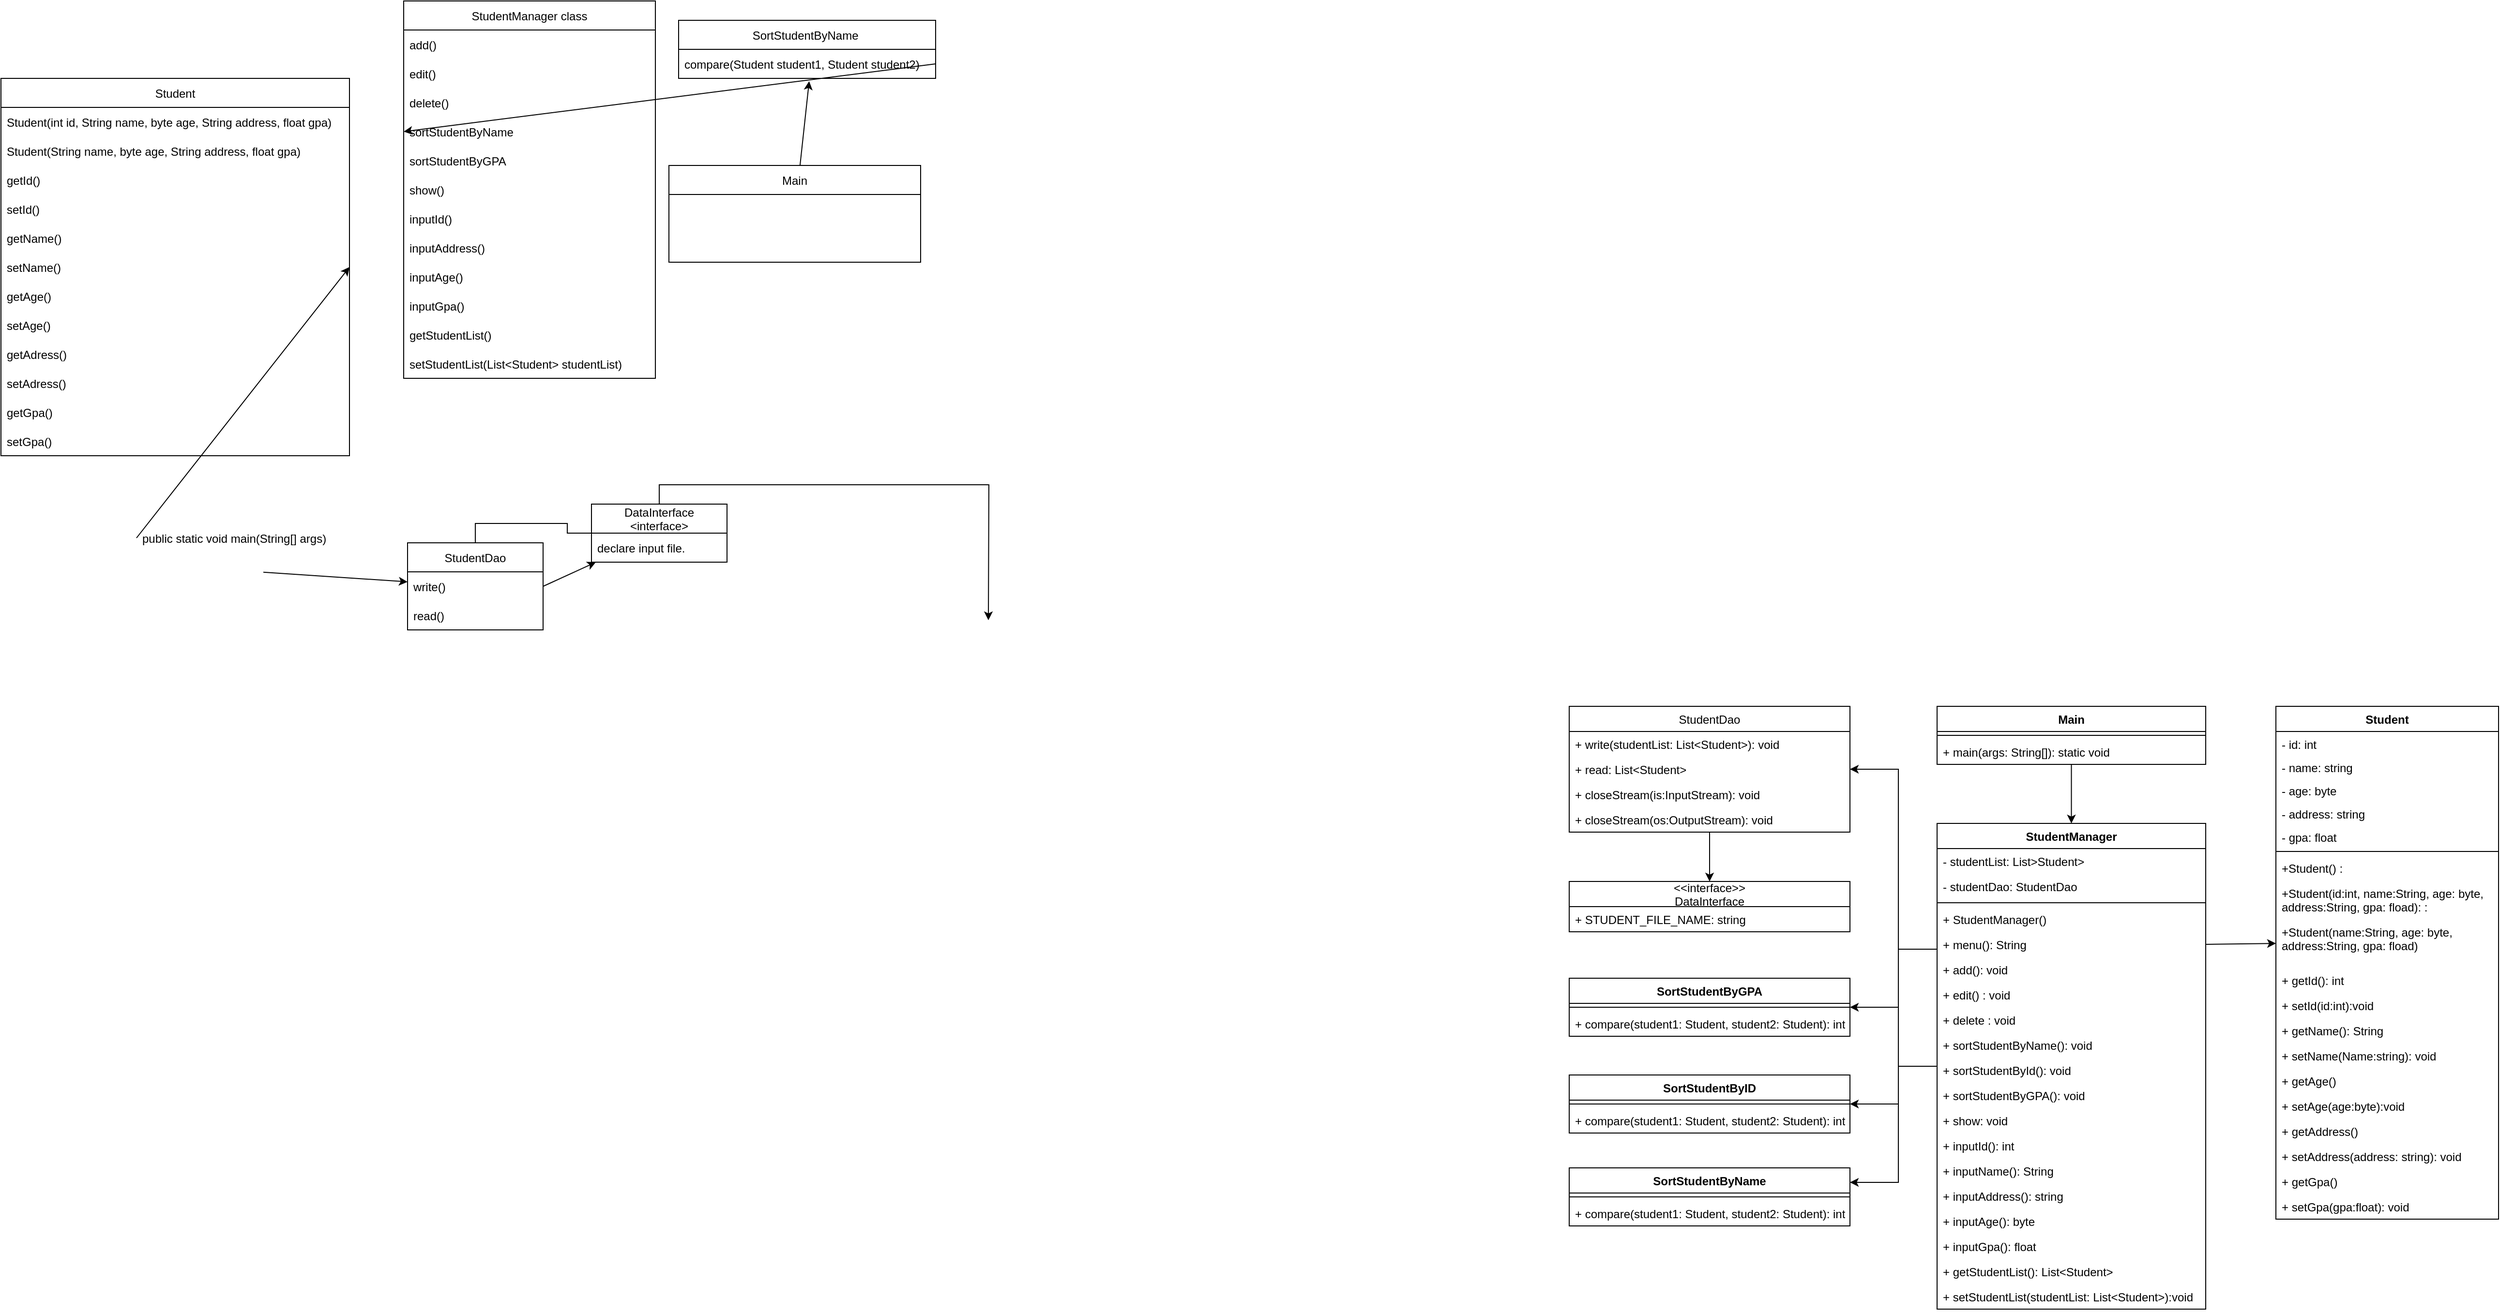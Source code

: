 <mxfile version="15.8.7" type="github"><diagram name="Page-1" id="e7e014a7-5840-1c2e-5031-d8a46d1fe8dd"><mxGraphModel dx="2591" dy="834" grid="1" gridSize="10" guides="1" tooltips="1" connect="1" arrows="1" fold="1" page="1" pageScale="1" pageWidth="1169" pageHeight="826" background="none" math="0" shadow="0"><root><mxCell id="0"/><mxCell id="1" parent="0"/><mxCell id="oufnnjUIlIXNpMU3xn2T-41" value="Main" style="swimlane;fontStyle=0;childLayout=stackLayout;horizontal=1;startSize=30;horizontalStack=0;resizeParent=1;resizeParentMax=0;resizeLast=0;collapsible=1;marginBottom=0;" parent="1" vertex="1"><mxGeometry x="-310" y="680" width="260" height="100" as="geometry"/></mxCell><mxCell id="oufnnjUIlIXNpMU3xn2T-45" value="StudentManager class" style="swimlane;fontStyle=0;childLayout=stackLayout;horizontal=1;startSize=30;horizontalStack=0;resizeParent=1;resizeParentMax=0;resizeLast=0;collapsible=1;marginBottom=0;" parent="1" vertex="1"><mxGeometry x="-584" y="510" width="260" height="390" as="geometry"/></mxCell><mxCell id="oufnnjUIlIXNpMU3xn2T-46" value="add()   " style="text;strokeColor=none;fillColor=none;align=left;verticalAlign=middle;spacingLeft=4;spacingRight=4;overflow=hidden;points=[[0,0.5],[1,0.5]];portConstraint=eastwest;rotatable=0;" parent="oufnnjUIlIXNpMU3xn2T-45" vertex="1"><mxGeometry y="30" width="260" height="30" as="geometry"/></mxCell><mxCell id="oufnnjUIlIXNpMU3xn2T-47" value="edit()" style="text;strokeColor=none;fillColor=none;align=left;verticalAlign=middle;spacingLeft=4;spacingRight=4;overflow=hidden;points=[[0,0.5],[1,0.5]];portConstraint=eastwest;rotatable=0;" parent="oufnnjUIlIXNpMU3xn2T-45" vertex="1"><mxGeometry y="60" width="260" height="30" as="geometry"/></mxCell><mxCell id="oufnnjUIlIXNpMU3xn2T-48" value="delete()" style="text;strokeColor=none;fillColor=none;align=left;verticalAlign=middle;spacingLeft=4;spacingRight=4;overflow=hidden;points=[[0,0.5],[1,0.5]];portConstraint=eastwest;rotatable=0;" parent="oufnnjUIlIXNpMU3xn2T-45" vertex="1"><mxGeometry y="90" width="260" height="30" as="geometry"/></mxCell><mxCell id="oufnnjUIlIXNpMU3xn2T-53" value="sortStudentByName" style="text;strokeColor=none;fillColor=none;align=left;verticalAlign=middle;spacingLeft=4;spacingRight=4;overflow=hidden;points=[[0,0.5],[1,0.5]];portConstraint=eastwest;rotatable=0;" parent="oufnnjUIlIXNpMU3xn2T-45" vertex="1"><mxGeometry y="120" width="260" height="30" as="geometry"/></mxCell><mxCell id="oufnnjUIlIXNpMU3xn2T-50" value="sortStudentByGPA" style="text;strokeColor=none;fillColor=none;align=left;verticalAlign=middle;spacingLeft=4;spacingRight=4;overflow=hidden;points=[[0,0.5],[1,0.5]];portConstraint=eastwest;rotatable=0;" parent="oufnnjUIlIXNpMU3xn2T-45" vertex="1"><mxGeometry y="150" width="260" height="30" as="geometry"/></mxCell><mxCell id="oufnnjUIlIXNpMU3xn2T-51" value="show()" style="text;strokeColor=none;fillColor=none;align=left;verticalAlign=middle;spacingLeft=4;spacingRight=4;overflow=hidden;points=[[0,0.5],[1,0.5]];portConstraint=eastwest;rotatable=0;" parent="oufnnjUIlIXNpMU3xn2T-45" vertex="1"><mxGeometry y="180" width="260" height="30" as="geometry"/></mxCell><mxCell id="oufnnjUIlIXNpMU3xn2T-54" value="inputId()" style="text;strokeColor=none;fillColor=none;align=left;verticalAlign=middle;spacingLeft=4;spacingRight=4;overflow=hidden;points=[[0,0.5],[1,0.5]];portConstraint=eastwest;rotatable=0;" parent="oufnnjUIlIXNpMU3xn2T-45" vertex="1"><mxGeometry y="210" width="260" height="30" as="geometry"/></mxCell><mxCell id="oufnnjUIlIXNpMU3xn2T-52" value="inputAddress()" style="text;strokeColor=none;fillColor=none;align=left;verticalAlign=middle;spacingLeft=4;spacingRight=4;overflow=hidden;points=[[0,0.5],[1,0.5]];portConstraint=eastwest;rotatable=0;" parent="oufnnjUIlIXNpMU3xn2T-45" vertex="1"><mxGeometry y="240" width="260" height="30" as="geometry"/></mxCell><mxCell id="oufnnjUIlIXNpMU3xn2T-55" value="inputAge()" style="text;strokeColor=none;fillColor=none;align=left;verticalAlign=middle;spacingLeft=4;spacingRight=4;overflow=hidden;points=[[0,0.5],[1,0.5]];portConstraint=eastwest;rotatable=0;" parent="oufnnjUIlIXNpMU3xn2T-45" vertex="1"><mxGeometry y="270" width="260" height="30" as="geometry"/></mxCell><mxCell id="oufnnjUIlIXNpMU3xn2T-56" value="inputGpa()" style="text;strokeColor=none;fillColor=none;align=left;verticalAlign=middle;spacingLeft=4;spacingRight=4;overflow=hidden;points=[[0,0.5],[1,0.5]];portConstraint=eastwest;rotatable=0;" parent="oufnnjUIlIXNpMU3xn2T-45" vertex="1"><mxGeometry y="300" width="260" height="30" as="geometry"/></mxCell><mxCell id="oufnnjUIlIXNpMU3xn2T-57" value="getStudentList()" style="text;strokeColor=none;fillColor=none;align=left;verticalAlign=middle;spacingLeft=4;spacingRight=4;overflow=hidden;points=[[0,0.5],[1,0.5]];portConstraint=eastwest;rotatable=0;" parent="oufnnjUIlIXNpMU3xn2T-45" vertex="1"><mxGeometry y="330" width="260" height="30" as="geometry"/></mxCell><mxCell id="oufnnjUIlIXNpMU3xn2T-58" value="setStudentList(List&lt;Student&gt; studentList)" style="text;strokeColor=none;fillColor=none;align=left;verticalAlign=middle;spacingLeft=4;spacingRight=4;overflow=hidden;points=[[0,0.5],[1,0.5]];portConstraint=eastwest;rotatable=0;" parent="oufnnjUIlIXNpMU3xn2T-45" vertex="1"><mxGeometry y="360" width="260" height="30" as="geometry"/></mxCell><mxCell id="oufnnjUIlIXNpMU3xn2T-60" value="SortStudentByName " style="swimlane;fontStyle=0;childLayout=stackLayout;horizontal=1;startSize=30;horizontalStack=0;resizeParent=1;resizeParentMax=0;resizeLast=0;collapsible=1;marginBottom=0;" parent="1" vertex="1"><mxGeometry x="-300" y="530" width="265.5" height="60" as="geometry"/></mxCell><mxCell id="oufnnjUIlIXNpMU3xn2T-61" value="compare(Student student1, Student student2)" style="text;strokeColor=none;fillColor=none;align=left;verticalAlign=middle;spacingLeft=4;spacingRight=4;overflow=hidden;points=[[0,0.5],[1,0.5]];portConstraint=eastwest;rotatable=0;" parent="oufnnjUIlIXNpMU3xn2T-60" vertex="1"><mxGeometry y="30" width="265.5" height="30" as="geometry"/></mxCell><mxCell id="oufnnjUIlIXNpMU3xn2T-64" value="" style="endArrow=classic;html=1;rounded=0;entryX=0.508;entryY=1.097;entryDx=0;entryDy=0;entryPerimeter=0;" parent="1" source="oufnnjUIlIXNpMU3xn2T-41" target="oufnnjUIlIXNpMU3xn2T-61" edge="1"><mxGeometry width="50" height="50" relative="1" as="geometry"><mxPoint x="390" y="1040" as="sourcePoint"/><mxPoint x="380" y="890" as="targetPoint"/></mxGeometry></mxCell><mxCell id="oufnnjUIlIXNpMU3xn2T-65" value="" style="endArrow=classic;html=1;rounded=0;exitX=1;exitY=0.5;exitDx=0;exitDy=0;entryX=0;entryY=0.5;entryDx=0;entryDy=0;" parent="1" source="oufnnjUIlIXNpMU3xn2T-61" target="oufnnjUIlIXNpMU3xn2T-53" edge="1"><mxGeometry width="50" height="50" relative="1" as="geometry"><mxPoint x="360" y="900" as="sourcePoint"/><mxPoint x="360" y="1080" as="targetPoint"/></mxGeometry></mxCell><mxCell id="oufnnjUIlIXNpMU3xn2T-66" value="Student" style="swimlane;fontStyle=0;childLayout=stackLayout;horizontal=1;startSize=30;horizontalStack=0;resizeParent=1;resizeParentMax=0;resizeLast=0;collapsible=1;marginBottom=0;" parent="1" vertex="1"><mxGeometry x="-1000" y="590" width="360" height="390" as="geometry"/></mxCell><mxCell id="oufnnjUIlIXNpMU3xn2T-68" value="Student(int id, String name, byte age, String address, float gpa)" style="text;strokeColor=none;fillColor=none;align=left;verticalAlign=middle;spacingLeft=4;spacingRight=4;overflow=hidden;points=[[0,0.5],[1,0.5]];portConstraint=eastwest;rotatable=0;" parent="oufnnjUIlIXNpMU3xn2T-66" vertex="1"><mxGeometry y="30" width="360" height="30" as="geometry"/></mxCell><mxCell id="oufnnjUIlIXNpMU3xn2T-69" value="Student(String name, byte age, String address, float gpa)" style="text;strokeColor=none;fillColor=none;align=left;verticalAlign=middle;spacingLeft=4;spacingRight=4;overflow=hidden;points=[[0,0.5],[1,0.5]];portConstraint=eastwest;rotatable=0;" parent="oufnnjUIlIXNpMU3xn2T-66" vertex="1"><mxGeometry y="60" width="360" height="30" as="geometry"/></mxCell><mxCell id="oufnnjUIlIXNpMU3xn2T-70" value="getId()   " style="text;strokeColor=none;fillColor=none;align=left;verticalAlign=middle;spacingLeft=4;spacingRight=4;overflow=hidden;points=[[0,0.5],[1,0.5]];portConstraint=eastwest;rotatable=0;" parent="oufnnjUIlIXNpMU3xn2T-66" vertex="1"><mxGeometry y="90" width="360" height="30" as="geometry"/></mxCell><mxCell id="oufnnjUIlIXNpMU3xn2T-71" value="setId()" style="text;strokeColor=none;fillColor=none;align=left;verticalAlign=middle;spacingLeft=4;spacingRight=4;overflow=hidden;points=[[0,0.5],[1,0.5]];portConstraint=eastwest;rotatable=0;" parent="oufnnjUIlIXNpMU3xn2T-66" vertex="1"><mxGeometry y="120" width="360" height="30" as="geometry"/></mxCell><mxCell id="oufnnjUIlIXNpMU3xn2T-72" value="getName()" style="text;strokeColor=none;fillColor=none;align=left;verticalAlign=middle;spacingLeft=4;spacingRight=4;overflow=hidden;points=[[0,0.5],[1,0.5]];portConstraint=eastwest;rotatable=0;" parent="oufnnjUIlIXNpMU3xn2T-66" vertex="1"><mxGeometry y="150" width="360" height="30" as="geometry"/></mxCell><mxCell id="oufnnjUIlIXNpMU3xn2T-73" value="setName()" style="text;strokeColor=none;fillColor=none;align=left;verticalAlign=middle;spacingLeft=4;spacingRight=4;overflow=hidden;points=[[0,0.5],[1,0.5]];portConstraint=eastwest;rotatable=0;" parent="oufnnjUIlIXNpMU3xn2T-66" vertex="1"><mxGeometry y="180" width="360" height="30" as="geometry"/></mxCell><mxCell id="oufnnjUIlIXNpMU3xn2T-74" value="getAge()" style="text;strokeColor=none;fillColor=none;align=left;verticalAlign=middle;spacingLeft=4;spacingRight=4;overflow=hidden;points=[[0,0.5],[1,0.5]];portConstraint=eastwest;rotatable=0;" parent="oufnnjUIlIXNpMU3xn2T-66" vertex="1"><mxGeometry y="210" width="360" height="30" as="geometry"/></mxCell><mxCell id="oufnnjUIlIXNpMU3xn2T-75" value="setAge()" style="text;strokeColor=none;fillColor=none;align=left;verticalAlign=middle;spacingLeft=4;spacingRight=4;overflow=hidden;points=[[0,0.5],[1,0.5]];portConstraint=eastwest;rotatable=0;" parent="oufnnjUIlIXNpMU3xn2T-66" vertex="1"><mxGeometry y="240" width="360" height="30" as="geometry"/></mxCell><mxCell id="oufnnjUIlIXNpMU3xn2T-76" value="getAdress()" style="text;strokeColor=none;fillColor=none;align=left;verticalAlign=middle;spacingLeft=4;spacingRight=4;overflow=hidden;points=[[0,0.5],[1,0.5]];portConstraint=eastwest;rotatable=0;" parent="oufnnjUIlIXNpMU3xn2T-66" vertex="1"><mxGeometry y="270" width="360" height="30" as="geometry"/></mxCell><mxCell id="oufnnjUIlIXNpMU3xn2T-77" value="setAdress()" style="text;strokeColor=none;fillColor=none;align=left;verticalAlign=middle;spacingLeft=4;spacingRight=4;overflow=hidden;points=[[0,0.5],[1,0.5]];portConstraint=eastwest;rotatable=0;" parent="oufnnjUIlIXNpMU3xn2T-66" vertex="1"><mxGeometry y="300" width="360" height="30" as="geometry"/></mxCell><mxCell id="oufnnjUIlIXNpMU3xn2T-78" value="getGpa()" style="text;strokeColor=none;fillColor=none;align=left;verticalAlign=middle;spacingLeft=4;spacingRight=4;overflow=hidden;points=[[0,0.5],[1,0.5]];portConstraint=eastwest;rotatable=0;" parent="oufnnjUIlIXNpMU3xn2T-66" vertex="1"><mxGeometry y="330" width="360" height="30" as="geometry"/></mxCell><mxCell id="oufnnjUIlIXNpMU3xn2T-79" value="setGpa()" style="text;strokeColor=none;fillColor=none;align=left;verticalAlign=middle;spacingLeft=4;spacingRight=4;overflow=hidden;points=[[0,0.5],[1,0.5]];portConstraint=eastwest;rotatable=0;" parent="oufnnjUIlIXNpMU3xn2T-66" vertex="1"><mxGeometry y="360" width="360" height="30" as="geometry"/></mxCell><mxCell id="oufnnjUIlIXNpMU3xn2T-81" value="" style="endArrow=classic;html=1;rounded=0;entryX=1;entryY=0.5;entryDx=0;entryDy=0;exitX=0;exitY=0.5;exitDx=0;exitDy=0;" parent="1" source="oufnnjUIlIXNpMU3xn2T-42" target="oufnnjUIlIXNpMU3xn2T-73" edge="1"><mxGeometry width="50" height="50" relative="1" as="geometry"><mxPoint x="150" y="1020" as="sourcePoint"/><mxPoint x="200" y="970" as="targetPoint"/></mxGeometry></mxCell><mxCell id="O2OFCRUzSowrJtn611E4-123" style="edgeStyle=orthogonalEdgeStyle;rounded=0;orthogonalLoop=1;jettySize=auto;html=1;exitX=0.5;exitY=0;exitDx=0;exitDy=0;startArrow=none;" parent="1" source="oufnnjUIlIXNpMU3xn2T-86" edge="1"><mxGeometry relative="1" as="geometry"><mxPoint x="20" y="1150" as="targetPoint"/></mxGeometry></mxCell><mxCell id="oufnnjUIlIXNpMU3xn2T-82" value="StudentDao" style="swimlane;fontStyle=0;childLayout=stackLayout;horizontal=1;startSize=30;horizontalStack=0;resizeParent=1;resizeParentMax=0;resizeLast=0;collapsible=1;marginBottom=0;" parent="1" vertex="1"><mxGeometry x="-580" y="1070" width="140" height="90" as="geometry"/></mxCell><mxCell id="oufnnjUIlIXNpMU3xn2T-83" value="write()" style="text;strokeColor=none;fillColor=none;align=left;verticalAlign=middle;spacingLeft=4;spacingRight=4;overflow=hidden;points=[[0,0.5],[1,0.5]];portConstraint=eastwest;rotatable=0;" parent="oufnnjUIlIXNpMU3xn2T-82" vertex="1"><mxGeometry y="30" width="140" height="30" as="geometry"/></mxCell><mxCell id="oufnnjUIlIXNpMU3xn2T-84" value="read()" style="text;strokeColor=none;fillColor=none;align=left;verticalAlign=middle;spacingLeft=4;spacingRight=4;overflow=hidden;points=[[0,0.5],[1,0.5]];portConstraint=eastwest;rotatable=0;" parent="oufnnjUIlIXNpMU3xn2T-82" vertex="1"><mxGeometry y="60" width="140" height="30" as="geometry"/></mxCell><mxCell id="oufnnjUIlIXNpMU3xn2T-90" value="" style="endArrow=classic;html=1;rounded=0;exitX=0.504;exitY=1.006;exitDx=0;exitDy=0;exitPerimeter=0;" parent="1" source="oufnnjUIlIXNpMU3xn2T-42" target="oufnnjUIlIXNpMU3xn2T-82" edge="1"><mxGeometry width="50" height="50" relative="1" as="geometry"><mxPoint x="220" y="1155" as="sourcePoint"/><mxPoint x="120" y="995" as="targetPoint"/></mxGeometry></mxCell><mxCell id="oufnnjUIlIXNpMU3xn2T-91" value="" style="endArrow=classic;html=1;rounded=0;exitX=1;exitY=0.5;exitDx=0;exitDy=0;" parent="1" source="oufnnjUIlIXNpMU3xn2T-83" target="oufnnjUIlIXNpMU3xn2T-86" edge="1"><mxGeometry width="50" height="50" relative="1" as="geometry"><mxPoint x="337" y="1360" as="sourcePoint"/><mxPoint x="469.998" y="1440" as="targetPoint"/></mxGeometry></mxCell><mxCell id="O2OFCRUzSowrJtn611E4-125" style="edgeStyle=orthogonalEdgeStyle;rounded=0;orthogonalLoop=1;jettySize=auto;html=1;" parent="1" source="O2OFCRUzSowrJtn611E4-2" target="O2OFCRUzSowrJtn611E4-57" edge="1"><mxGeometry relative="1" as="geometry"/></mxCell><mxCell id="O2OFCRUzSowrJtn611E4-2" value="Main" style="swimlane;fontStyle=1;align=center;verticalAlign=top;childLayout=stackLayout;horizontal=1;startSize=26;horizontalStack=0;resizeParent=1;resizeParentMax=0;resizeLast=0;collapsible=1;marginBottom=0;" parent="1" vertex="1"><mxGeometry x="1000" y="1239" width="277.5" height="60" as="geometry"/></mxCell><mxCell id="O2OFCRUzSowrJtn611E4-4" value="" style="line;strokeWidth=1;fillColor=none;align=left;verticalAlign=middle;spacingTop=-1;spacingLeft=3;spacingRight=3;rotatable=0;labelPosition=right;points=[];portConstraint=eastwest;" parent="O2OFCRUzSowrJtn611E4-2" vertex="1"><mxGeometry y="26" width="277.5" height="8" as="geometry"/></mxCell><mxCell id="O2OFCRUzSowrJtn611E4-5" value="+ main(args: String[]): static void" style="text;strokeColor=none;fillColor=none;align=left;verticalAlign=top;spacingLeft=4;spacingRight=4;overflow=hidden;rotatable=0;points=[[0,0.5],[1,0.5]];portConstraint=eastwest;" parent="O2OFCRUzSowrJtn611E4-2" vertex="1"><mxGeometry y="34" width="277.5" height="26" as="geometry"/></mxCell><mxCell id="O2OFCRUzSowrJtn611E4-6" value="SortStudentByGPA" style="swimlane;fontStyle=1;align=center;verticalAlign=top;childLayout=stackLayout;horizontal=1;startSize=26;horizontalStack=0;resizeParent=1;resizeParentMax=0;resizeLast=0;collapsible=1;marginBottom=0;" parent="1" vertex="1"><mxGeometry x="620" y="1520" width="290" height="60" as="geometry"/></mxCell><mxCell id="O2OFCRUzSowrJtn611E4-8" value="" style="line;strokeWidth=1;fillColor=none;align=left;verticalAlign=middle;spacingTop=-1;spacingLeft=3;spacingRight=3;rotatable=0;labelPosition=right;points=[];portConstraint=eastwest;" parent="O2OFCRUzSowrJtn611E4-6" vertex="1"><mxGeometry y="26" width="290" height="8" as="geometry"/></mxCell><mxCell id="O2OFCRUzSowrJtn611E4-9" value="+ compare(student1: Student, student2: Student): int" style="text;strokeColor=none;fillColor=none;align=left;verticalAlign=top;spacingLeft=4;spacingRight=4;overflow=hidden;rotatable=0;points=[[0,0.5],[1,0.5]];portConstraint=eastwest;" parent="O2OFCRUzSowrJtn611E4-6" vertex="1"><mxGeometry y="34" width="290" height="26" as="geometry"/></mxCell><mxCell id="O2OFCRUzSowrJtn611E4-10" value="&lt;&lt;interface&gt;&gt;&#10;DataInterface" style="swimlane;fontStyle=0;childLayout=stackLayout;horizontal=1;startSize=26;fillColor=none;horizontalStack=0;resizeParent=1;resizeParentMax=0;resizeLast=0;collapsible=1;marginBottom=0;" parent="1" vertex="1"><mxGeometry x="620" y="1420" width="290" height="52" as="geometry"/></mxCell><mxCell id="O2OFCRUzSowrJtn611E4-11" value="+ STUDENT_FILE_NAME: string" style="text;strokeColor=none;fillColor=none;align=left;verticalAlign=top;spacingLeft=4;spacingRight=4;overflow=hidden;rotatable=0;points=[[0,0.5],[1,0.5]];portConstraint=eastwest;" parent="O2OFCRUzSowrJtn611E4-10" vertex="1"><mxGeometry y="26" width="290" height="26" as="geometry"/></mxCell><mxCell id="O2OFCRUzSowrJtn611E4-14" value="SortStudentByID" style="swimlane;fontStyle=1;align=center;verticalAlign=top;childLayout=stackLayout;horizontal=1;startSize=26;horizontalStack=0;resizeParent=1;resizeParentMax=0;resizeLast=0;collapsible=1;marginBottom=0;" parent="1" vertex="1"><mxGeometry x="620" y="1620" width="290" height="60" as="geometry"/></mxCell><mxCell id="O2OFCRUzSowrJtn611E4-15" value="" style="line;strokeWidth=1;fillColor=none;align=left;verticalAlign=middle;spacingTop=-1;spacingLeft=3;spacingRight=3;rotatable=0;labelPosition=right;points=[];portConstraint=eastwest;" parent="O2OFCRUzSowrJtn611E4-14" vertex="1"><mxGeometry y="26" width="290" height="8" as="geometry"/></mxCell><mxCell id="O2OFCRUzSowrJtn611E4-16" value="+ compare(student1: Student, student2: Student): int" style="text;strokeColor=none;fillColor=none;align=left;verticalAlign=top;spacingLeft=4;spacingRight=4;overflow=hidden;rotatable=0;points=[[0,0.5],[1,0.5]];portConstraint=eastwest;" parent="O2OFCRUzSowrJtn611E4-14" vertex="1"><mxGeometry y="34" width="290" height="26" as="geometry"/></mxCell><mxCell id="O2OFCRUzSowrJtn611E4-17" value="SortStudentByName" style="swimlane;fontStyle=1;align=center;verticalAlign=top;childLayout=stackLayout;horizontal=1;startSize=26;horizontalStack=0;resizeParent=1;resizeParentMax=0;resizeLast=0;collapsible=1;marginBottom=0;" parent="1" vertex="1"><mxGeometry x="620" y="1716" width="290" height="60" as="geometry"/></mxCell><mxCell id="O2OFCRUzSowrJtn611E4-18" value="" style="line;strokeWidth=1;fillColor=none;align=left;verticalAlign=middle;spacingTop=-1;spacingLeft=3;spacingRight=3;rotatable=0;labelPosition=right;points=[];portConstraint=eastwest;" parent="O2OFCRUzSowrJtn611E4-17" vertex="1"><mxGeometry y="26" width="290" height="8" as="geometry"/></mxCell><mxCell id="O2OFCRUzSowrJtn611E4-19" value="+ compare(student1: Student, student2: Student): int" style="text;strokeColor=none;fillColor=none;align=left;verticalAlign=top;spacingLeft=4;spacingRight=4;overflow=hidden;rotatable=0;points=[[0,0.5],[1,0.5]];portConstraint=eastwest;" parent="O2OFCRUzSowrJtn611E4-17" vertex="1"><mxGeometry y="34" width="290" height="26" as="geometry"/></mxCell><mxCell id="O2OFCRUzSowrJtn611E4-20" value="Student" style="swimlane;fontStyle=1;align=center;verticalAlign=top;childLayout=stackLayout;horizontal=1;startSize=26;horizontalStack=0;resizeParent=1;resizeParentMax=0;resizeLast=0;collapsible=1;marginBottom=0;" parent="1" vertex="1"><mxGeometry x="1350" y="1239" width="230" height="530" as="geometry"/></mxCell><mxCell id="O2OFCRUzSowrJtn611E4-21" value="- id: int" style="text;strokeColor=none;fillColor=none;align=left;verticalAlign=top;spacingLeft=4;spacingRight=4;overflow=hidden;rotatable=0;points=[[0,0.5],[1,0.5]];portConstraint=eastwest;" parent="O2OFCRUzSowrJtn611E4-20" vertex="1"><mxGeometry y="26" width="230" height="24" as="geometry"/></mxCell><mxCell id="O2OFCRUzSowrJtn611E4-24" value="- name: string" style="text;strokeColor=none;fillColor=none;align=left;verticalAlign=top;spacingLeft=4;spacingRight=4;overflow=hidden;rotatable=0;points=[[0,0.5],[1,0.5]];portConstraint=eastwest;" parent="O2OFCRUzSowrJtn611E4-20" vertex="1"><mxGeometry y="50" width="230" height="24" as="geometry"/></mxCell><mxCell id="O2OFCRUzSowrJtn611E4-26" value="- age: byte" style="text;strokeColor=none;fillColor=none;align=left;verticalAlign=top;spacingLeft=4;spacingRight=4;overflow=hidden;rotatable=0;points=[[0,0.5],[1,0.5]];portConstraint=eastwest;" parent="O2OFCRUzSowrJtn611E4-20" vertex="1"><mxGeometry y="74" width="230" height="24" as="geometry"/></mxCell><mxCell id="O2OFCRUzSowrJtn611E4-27" value="- address: string" style="text;strokeColor=none;fillColor=none;align=left;verticalAlign=top;spacingLeft=4;spacingRight=4;overflow=hidden;rotatable=0;points=[[0,0.5],[1,0.5]];portConstraint=eastwest;" parent="O2OFCRUzSowrJtn611E4-20" vertex="1"><mxGeometry y="98" width="230" height="24" as="geometry"/></mxCell><mxCell id="O2OFCRUzSowrJtn611E4-28" value="- gpa: float" style="text;strokeColor=none;fillColor=none;align=left;verticalAlign=top;spacingLeft=4;spacingRight=4;overflow=hidden;rotatable=0;points=[[0,0.5],[1,0.5]];portConstraint=eastwest;" parent="O2OFCRUzSowrJtn611E4-20" vertex="1"><mxGeometry y="122" width="230" height="24" as="geometry"/></mxCell><mxCell id="O2OFCRUzSowrJtn611E4-22" value="" style="line;strokeWidth=1;fillColor=none;align=left;verticalAlign=middle;spacingTop=-1;spacingLeft=3;spacingRight=3;rotatable=0;labelPosition=right;points=[];portConstraint=eastwest;" parent="O2OFCRUzSowrJtn611E4-20" vertex="1"><mxGeometry y="146" width="230" height="8" as="geometry"/></mxCell><mxCell id="O2OFCRUzSowrJtn611E4-23" value="+Student() :" style="text;strokeColor=none;fillColor=none;align=left;verticalAlign=top;spacingLeft=4;spacingRight=4;overflow=hidden;rotatable=0;points=[[0,0.5],[1,0.5]];portConstraint=eastwest;" parent="O2OFCRUzSowrJtn611E4-20" vertex="1"><mxGeometry y="154" width="230" height="26" as="geometry"/></mxCell><mxCell id="O2OFCRUzSowrJtn611E4-40" value="+Student(id:int, name:String, age: byte,&#10;address:String, gpa: fload): :" style="text;strokeColor=none;fillColor=none;align=left;verticalAlign=top;spacingLeft=4;spacingRight=4;overflow=hidden;rotatable=0;points=[[0,0.5],[1,0.5]];portConstraint=eastwest;" parent="O2OFCRUzSowrJtn611E4-20" vertex="1"><mxGeometry y="180" width="230" height="40" as="geometry"/></mxCell><mxCell id="O2OFCRUzSowrJtn611E4-42" value="+Student(name:String, age: byte,&#10;address:String, gpa: fload)" style="text;strokeColor=none;fillColor=none;align=left;verticalAlign=top;spacingLeft=4;spacingRight=4;overflow=hidden;rotatable=0;points=[[0,0.5],[1,0.5]];portConstraint=eastwest;" parent="O2OFCRUzSowrJtn611E4-20" vertex="1"><mxGeometry y="220" width="230" height="50" as="geometry"/></mxCell><mxCell id="O2OFCRUzSowrJtn611E4-41" value="+ getId(): int" style="text;strokeColor=none;fillColor=none;align=left;verticalAlign=top;spacingLeft=4;spacingRight=4;overflow=hidden;rotatable=0;points=[[0,0.5],[1,0.5]];portConstraint=eastwest;" parent="O2OFCRUzSowrJtn611E4-20" vertex="1"><mxGeometry y="270" width="230" height="26" as="geometry"/></mxCell><mxCell id="O2OFCRUzSowrJtn611E4-43" value="+ setId(id:int):void" style="text;strokeColor=none;fillColor=none;align=left;verticalAlign=top;spacingLeft=4;spacingRight=4;overflow=hidden;rotatable=0;points=[[0,0.5],[1,0.5]];portConstraint=eastwest;" parent="O2OFCRUzSowrJtn611E4-20" vertex="1"><mxGeometry y="296" width="230" height="26" as="geometry"/></mxCell><mxCell id="O2OFCRUzSowrJtn611E4-44" value="+ getName(): String" style="text;strokeColor=none;fillColor=none;align=left;verticalAlign=top;spacingLeft=4;spacingRight=4;overflow=hidden;rotatable=0;points=[[0,0.5],[1,0.5]];portConstraint=eastwest;" parent="O2OFCRUzSowrJtn611E4-20" vertex="1"><mxGeometry y="322" width="230" height="26" as="geometry"/></mxCell><mxCell id="O2OFCRUzSowrJtn611E4-45" value="+ setName(Name:string): void" style="text;strokeColor=none;fillColor=none;align=left;verticalAlign=top;spacingLeft=4;spacingRight=4;overflow=hidden;rotatable=0;points=[[0,0.5],[1,0.5]];portConstraint=eastwest;" parent="O2OFCRUzSowrJtn611E4-20" vertex="1"><mxGeometry y="348" width="230" height="26" as="geometry"/></mxCell><mxCell id="O2OFCRUzSowrJtn611E4-46" value="+ getAge()" style="text;strokeColor=none;fillColor=none;align=left;verticalAlign=top;spacingLeft=4;spacingRight=4;overflow=hidden;rotatable=0;points=[[0,0.5],[1,0.5]];portConstraint=eastwest;" parent="O2OFCRUzSowrJtn611E4-20" vertex="1"><mxGeometry y="374" width="230" height="26" as="geometry"/></mxCell><mxCell id="O2OFCRUzSowrJtn611E4-47" value="+ setAge(age:byte):void" style="text;strokeColor=none;fillColor=none;align=left;verticalAlign=top;spacingLeft=4;spacingRight=4;overflow=hidden;rotatable=0;points=[[0,0.5],[1,0.5]];portConstraint=eastwest;" parent="O2OFCRUzSowrJtn611E4-20" vertex="1"><mxGeometry y="400" width="230" height="26" as="geometry"/></mxCell><mxCell id="O2OFCRUzSowrJtn611E4-48" value="+ getAddress()" style="text;strokeColor=none;fillColor=none;align=left;verticalAlign=top;spacingLeft=4;spacingRight=4;overflow=hidden;rotatable=0;points=[[0,0.5],[1,0.5]];portConstraint=eastwest;" parent="O2OFCRUzSowrJtn611E4-20" vertex="1"><mxGeometry y="426" width="230" height="26" as="geometry"/></mxCell><mxCell id="O2OFCRUzSowrJtn611E4-49" value="+ setAddress(address: string): void" style="text;strokeColor=none;fillColor=none;align=left;verticalAlign=top;spacingLeft=4;spacingRight=4;overflow=hidden;rotatable=0;points=[[0,0.5],[1,0.5]];portConstraint=eastwest;" parent="O2OFCRUzSowrJtn611E4-20" vertex="1"><mxGeometry y="452" width="230" height="26" as="geometry"/></mxCell><mxCell id="O2OFCRUzSowrJtn611E4-50" value="+ getGpa()" style="text;strokeColor=none;fillColor=none;align=left;verticalAlign=top;spacingLeft=4;spacingRight=4;overflow=hidden;rotatable=0;points=[[0,0.5],[1,0.5]];portConstraint=eastwest;" parent="O2OFCRUzSowrJtn611E4-20" vertex="1"><mxGeometry y="478" width="230" height="26" as="geometry"/></mxCell><mxCell id="O2OFCRUzSowrJtn611E4-51" value="+ setGpa(gpa:float): void" style="text;strokeColor=none;fillColor=none;align=left;verticalAlign=top;spacingLeft=4;spacingRight=4;overflow=hidden;rotatable=0;points=[[0,0.5],[1,0.5]];portConstraint=eastwest;" parent="O2OFCRUzSowrJtn611E4-20" vertex="1"><mxGeometry y="504" width="230" height="26" as="geometry"/></mxCell><mxCell id="O2OFCRUzSowrJtn611E4-133" style="edgeStyle=orthogonalEdgeStyle;rounded=0;orthogonalLoop=1;jettySize=auto;html=1;entryX=0.5;entryY=0;entryDx=0;entryDy=0;" parent="1" source="O2OFCRUzSowrJtn611E4-52" target="O2OFCRUzSowrJtn611E4-10" edge="1"><mxGeometry relative="1" as="geometry"/></mxCell><mxCell id="O2OFCRUzSowrJtn611E4-52" value="StudentDao" style="swimlane;fontStyle=0;childLayout=stackLayout;horizontal=1;startSize=26;fillColor=none;horizontalStack=0;resizeParent=1;resizeParentMax=0;resizeLast=0;collapsible=1;marginBottom=0;" parent="1" vertex="1"><mxGeometry x="620" y="1239" width="290" height="130" as="geometry"/></mxCell><mxCell id="O2OFCRUzSowrJtn611E4-53" value="+ write(studentList: List&lt;Student&gt;): void" style="text;strokeColor=none;fillColor=none;align=left;verticalAlign=top;spacingLeft=4;spacingRight=4;overflow=hidden;rotatable=0;points=[[0,0.5],[1,0.5]];portConstraint=eastwest;" parent="O2OFCRUzSowrJtn611E4-52" vertex="1"><mxGeometry y="26" width="290" height="26" as="geometry"/></mxCell><mxCell id="O2OFCRUzSowrJtn611E4-54" value="+ read: List&lt;Student&gt;" style="text;strokeColor=none;fillColor=none;align=left;verticalAlign=top;spacingLeft=4;spacingRight=4;overflow=hidden;rotatable=0;points=[[0,0.5],[1,0.5]];portConstraint=eastwest;" parent="O2OFCRUzSowrJtn611E4-52" vertex="1"><mxGeometry y="52" width="290" height="26" as="geometry"/></mxCell><mxCell id="O2OFCRUzSowrJtn611E4-55" value="+ closeStream(is:InputStream): void" style="text;strokeColor=none;fillColor=none;align=left;verticalAlign=top;spacingLeft=4;spacingRight=4;overflow=hidden;rotatable=0;points=[[0,0.5],[1,0.5]];portConstraint=eastwest;" parent="O2OFCRUzSowrJtn611E4-52" vertex="1"><mxGeometry y="78" width="290" height="26" as="geometry"/></mxCell><mxCell id="O2OFCRUzSowrJtn611E4-56" value="+ closeStream(os:OutputStream): void" style="text;strokeColor=none;fillColor=none;align=left;verticalAlign=top;spacingLeft=4;spacingRight=4;overflow=hidden;rotatable=0;points=[[0,0.5],[1,0.5]];portConstraint=eastwest;" parent="O2OFCRUzSowrJtn611E4-52" vertex="1"><mxGeometry y="104" width="290" height="26" as="geometry"/></mxCell><mxCell id="O2OFCRUzSowrJtn611E4-127" style="edgeStyle=orthogonalEdgeStyle;rounded=0;orthogonalLoop=1;jettySize=auto;html=1;" parent="1" source="O2OFCRUzSowrJtn611E4-57" target="O2OFCRUzSowrJtn611E4-52" edge="1"><mxGeometry relative="1" as="geometry"><Array as="points"><mxPoint x="960" y="1611"/><mxPoint x="960" y="1304"/></Array></mxGeometry></mxCell><mxCell id="O2OFCRUzSowrJtn611E4-129" style="edgeStyle=orthogonalEdgeStyle;rounded=0;orthogonalLoop=1;jettySize=auto;html=1;entryX=1;entryY=0.5;entryDx=0;entryDy=0;" parent="1" source="O2OFCRUzSowrJtn611E4-57" target="O2OFCRUzSowrJtn611E4-14" edge="1"><mxGeometry relative="1" as="geometry"><Array as="points"><mxPoint x="960" y="1490"/><mxPoint x="960" y="1650"/></Array></mxGeometry></mxCell><mxCell id="O2OFCRUzSowrJtn611E4-130" style="edgeStyle=orthogonalEdgeStyle;rounded=0;orthogonalLoop=1;jettySize=auto;html=1;entryX=1;entryY=0.25;entryDx=0;entryDy=0;" parent="1" source="O2OFCRUzSowrJtn611E4-57" target="O2OFCRUzSowrJtn611E4-17" edge="1"><mxGeometry relative="1" as="geometry"><Array as="points"><mxPoint x="960" y="1611"/><mxPoint x="960" y="1731"/></Array></mxGeometry></mxCell><mxCell id="O2OFCRUzSowrJtn611E4-134" style="rounded=0;orthogonalLoop=1;jettySize=auto;html=1;entryX=0;entryY=0.5;entryDx=0;entryDy=0;exitX=1;exitY=0.5;exitDx=0;exitDy=0;" parent="1" source="O2OFCRUzSowrJtn611E4-63" target="O2OFCRUzSowrJtn611E4-42" edge="1"><mxGeometry relative="1" as="geometry"><mxPoint x="1290" y="1491" as="sourcePoint"/></mxGeometry></mxCell><mxCell id="O2OFCRUzSowrJtn611E4-135" style="edgeStyle=orthogonalEdgeStyle;rounded=0;orthogonalLoop=1;jettySize=auto;html=1;entryX=1;entryY=0.5;entryDx=0;entryDy=0;" parent="1" source="O2OFCRUzSowrJtn611E4-57" target="O2OFCRUzSowrJtn611E4-6" edge="1"><mxGeometry relative="1" as="geometry"><Array as="points"><mxPoint x="960" y="1611"/><mxPoint x="960" y="1550"/></Array></mxGeometry></mxCell><mxCell id="O2OFCRUzSowrJtn611E4-57" value="StudentManager" style="swimlane;fontStyle=1;align=center;verticalAlign=top;childLayout=stackLayout;horizontal=1;startSize=26;horizontalStack=0;resizeParent=1;resizeParentMax=0;resizeLast=0;collapsible=1;marginBottom=0;" parent="1" vertex="1"><mxGeometry x="1000" y="1360" width="277.5" height="502" as="geometry"/></mxCell><mxCell id="O2OFCRUzSowrJtn611E4-58" value="- studentList: List&gt;Student&gt;" style="text;strokeColor=none;fillColor=none;align=left;verticalAlign=top;spacingLeft=4;spacingRight=4;overflow=hidden;rotatable=0;points=[[0,0.5],[1,0.5]];portConstraint=eastwest;" parent="O2OFCRUzSowrJtn611E4-57" vertex="1"><mxGeometry y="26" width="277.5" height="26" as="geometry"/></mxCell><mxCell id="O2OFCRUzSowrJtn611E4-61" value="- studentDao: StudentDao" style="text;strokeColor=none;fillColor=none;align=left;verticalAlign=top;spacingLeft=4;spacingRight=4;overflow=hidden;rotatable=0;points=[[0,0.5],[1,0.5]];portConstraint=eastwest;" parent="O2OFCRUzSowrJtn611E4-57" vertex="1"><mxGeometry y="52" width="277.5" height="26" as="geometry"/></mxCell><mxCell id="O2OFCRUzSowrJtn611E4-59" value="" style="line;strokeWidth=1;fillColor=none;align=left;verticalAlign=middle;spacingTop=-1;spacingLeft=3;spacingRight=3;rotatable=0;labelPosition=right;points=[];portConstraint=eastwest;" parent="O2OFCRUzSowrJtn611E4-57" vertex="1"><mxGeometry y="78" width="277.5" height="8" as="geometry"/></mxCell><mxCell id="O2OFCRUzSowrJtn611E4-60" value="+ StudentManager()" style="text;strokeColor=none;fillColor=none;align=left;verticalAlign=top;spacingLeft=4;spacingRight=4;overflow=hidden;rotatable=0;points=[[0,0.5],[1,0.5]];portConstraint=eastwest;" parent="O2OFCRUzSowrJtn611E4-57" vertex="1"><mxGeometry y="86" width="277.5" height="26" as="geometry"/></mxCell><mxCell id="O2OFCRUzSowrJtn611E4-63" value="+ menu(): String" style="text;strokeColor=none;fillColor=none;align=left;verticalAlign=top;spacingLeft=4;spacingRight=4;overflow=hidden;rotatable=0;points=[[0,0.5],[1,0.5]];portConstraint=eastwest;" parent="O2OFCRUzSowrJtn611E4-57" vertex="1"><mxGeometry y="112" width="277.5" height="26" as="geometry"/></mxCell><mxCell id="O2OFCRUzSowrJtn611E4-64" value="+ add(): void" style="text;strokeColor=none;fillColor=none;align=left;verticalAlign=top;spacingLeft=4;spacingRight=4;overflow=hidden;rotatable=0;points=[[0,0.5],[1,0.5]];portConstraint=eastwest;" parent="O2OFCRUzSowrJtn611E4-57" vertex="1"><mxGeometry y="138" width="277.5" height="26" as="geometry"/></mxCell><mxCell id="O2OFCRUzSowrJtn611E4-65" value="+ edit() : void" style="text;strokeColor=none;fillColor=none;align=left;verticalAlign=top;spacingLeft=4;spacingRight=4;overflow=hidden;rotatable=0;points=[[0,0.5],[1,0.5]];portConstraint=eastwest;" parent="O2OFCRUzSowrJtn611E4-57" vertex="1"><mxGeometry y="164" width="277.5" height="26" as="geometry"/></mxCell><mxCell id="O2OFCRUzSowrJtn611E4-67" value="+ delete : void" style="text;strokeColor=none;fillColor=none;align=left;verticalAlign=top;spacingLeft=4;spacingRight=4;overflow=hidden;rotatable=0;points=[[0,0.5],[1,0.5]];portConstraint=eastwest;" parent="O2OFCRUzSowrJtn611E4-57" vertex="1"><mxGeometry y="190" width="277.5" height="26" as="geometry"/></mxCell><mxCell id="O2OFCRUzSowrJtn611E4-68" value="+ sortStudentByName(): void" style="text;strokeColor=none;fillColor=none;align=left;verticalAlign=top;spacingLeft=4;spacingRight=4;overflow=hidden;rotatable=0;points=[[0,0.5],[1,0.5]];portConstraint=eastwest;" parent="O2OFCRUzSowrJtn611E4-57" vertex="1"><mxGeometry y="216" width="277.5" height="26" as="geometry"/></mxCell><mxCell id="O2OFCRUzSowrJtn611E4-69" value="+ sortStudentById(): void" style="text;strokeColor=none;fillColor=none;align=left;verticalAlign=top;spacingLeft=4;spacingRight=4;overflow=hidden;rotatable=0;points=[[0,0.5],[1,0.5]];portConstraint=eastwest;" parent="O2OFCRUzSowrJtn611E4-57" vertex="1"><mxGeometry y="242" width="277.5" height="26" as="geometry"/></mxCell><mxCell id="O2OFCRUzSowrJtn611E4-70" value="+ sortStudentByGPA(): void" style="text;strokeColor=none;fillColor=none;align=left;verticalAlign=top;spacingLeft=4;spacingRight=4;overflow=hidden;rotatable=0;points=[[0,0.5],[1,0.5]];portConstraint=eastwest;" parent="O2OFCRUzSowrJtn611E4-57" vertex="1"><mxGeometry y="268" width="277.5" height="26" as="geometry"/></mxCell><mxCell id="O2OFCRUzSowrJtn611E4-71" value="+ show: void" style="text;strokeColor=none;fillColor=none;align=left;verticalAlign=top;spacingLeft=4;spacingRight=4;overflow=hidden;rotatable=0;points=[[0,0.5],[1,0.5]];portConstraint=eastwest;" parent="O2OFCRUzSowrJtn611E4-57" vertex="1"><mxGeometry y="294" width="277.5" height="26" as="geometry"/></mxCell><mxCell id="O2OFCRUzSowrJtn611E4-72" value="+ inputId(): int" style="text;strokeColor=none;fillColor=none;align=left;verticalAlign=top;spacingLeft=4;spacingRight=4;overflow=hidden;rotatable=0;points=[[0,0.5],[1,0.5]];portConstraint=eastwest;" parent="O2OFCRUzSowrJtn611E4-57" vertex="1"><mxGeometry y="320" width="277.5" height="26" as="geometry"/></mxCell><mxCell id="O2OFCRUzSowrJtn611E4-75" value="+ inputName(): String" style="text;strokeColor=none;fillColor=none;align=left;verticalAlign=top;spacingLeft=4;spacingRight=4;overflow=hidden;rotatable=0;points=[[0,0.5],[1,0.5]];portConstraint=eastwest;" parent="O2OFCRUzSowrJtn611E4-57" vertex="1"><mxGeometry y="346" width="277.5" height="26" as="geometry"/></mxCell><mxCell id="O2OFCRUzSowrJtn611E4-76" value="+ inputAddress(): string" style="text;strokeColor=none;fillColor=none;align=left;verticalAlign=top;spacingLeft=4;spacingRight=4;overflow=hidden;rotatable=0;points=[[0,0.5],[1,0.5]];portConstraint=eastwest;" parent="O2OFCRUzSowrJtn611E4-57" vertex="1"><mxGeometry y="372" width="277.5" height="26" as="geometry"/></mxCell><mxCell id="O2OFCRUzSowrJtn611E4-77" value="+ inputAge(): byte" style="text;strokeColor=none;fillColor=none;align=left;verticalAlign=top;spacingLeft=4;spacingRight=4;overflow=hidden;rotatable=0;points=[[0,0.5],[1,0.5]];portConstraint=eastwest;" parent="O2OFCRUzSowrJtn611E4-57" vertex="1"><mxGeometry y="398" width="277.5" height="26" as="geometry"/></mxCell><mxCell id="O2OFCRUzSowrJtn611E4-78" value="+ inputGpa(): float" style="text;strokeColor=none;fillColor=none;align=left;verticalAlign=top;spacingLeft=4;spacingRight=4;overflow=hidden;rotatable=0;points=[[0,0.5],[1,0.5]];portConstraint=eastwest;" parent="O2OFCRUzSowrJtn611E4-57" vertex="1"><mxGeometry y="424" width="277.5" height="26" as="geometry"/></mxCell><mxCell id="O2OFCRUzSowrJtn611E4-73" value="+ getStudentList(): List&lt;Student&gt;" style="text;strokeColor=none;fillColor=none;align=left;verticalAlign=top;spacingLeft=4;spacingRight=4;overflow=hidden;rotatable=0;points=[[0,0.5],[1,0.5]];portConstraint=eastwest;" parent="O2OFCRUzSowrJtn611E4-57" vertex="1"><mxGeometry y="450" width="277.5" height="26" as="geometry"/></mxCell><mxCell id="O2OFCRUzSowrJtn611E4-132" value="+ setStudentList(studentList: List&lt;Student&gt;):void" style="text;strokeColor=none;fillColor=none;align=left;verticalAlign=top;spacingLeft=4;spacingRight=4;overflow=hidden;rotatable=0;points=[[0,0.5],[1,0.5]];portConstraint=eastwest;" parent="O2OFCRUzSowrJtn611E4-57" vertex="1"><mxGeometry y="476" width="277.5" height="26" as="geometry"/></mxCell><mxCell id="oufnnjUIlIXNpMU3xn2T-42" value="public static void main(String[] args) " style="text;strokeColor=none;fillColor=none;align=left;verticalAlign=middle;spacingLeft=4;spacingRight=4;overflow=hidden;points=[[0,0.5],[1,0.5]];portConstraint=eastwest;rotatable=0;" parent="1" vertex="1"><mxGeometry x="-860" y="1030" width="260" height="70" as="geometry"/></mxCell><mxCell id="oufnnjUIlIXNpMU3xn2T-86" value="DataInterface&#10;&lt;interface&gt;" style="swimlane;fontStyle=0;childLayout=stackLayout;horizontal=1;startSize=30;horizontalStack=0;resizeParent=1;resizeParentMax=0;resizeLast=0;collapsible=1;marginBottom=0;" parent="1" vertex="1"><mxGeometry x="-390" y="1030" width="140" height="60" as="geometry"/></mxCell><mxCell id="oufnnjUIlIXNpMU3xn2T-87" value="declare input file." style="text;strokeColor=none;fillColor=none;align=left;verticalAlign=middle;spacingLeft=4;spacingRight=4;overflow=hidden;points=[[0,0.5],[1,0.5]];portConstraint=eastwest;rotatable=0;" parent="oufnnjUIlIXNpMU3xn2T-86" vertex="1"><mxGeometry y="30" width="140" height="30" as="geometry"/></mxCell><mxCell id="O2OFCRUzSowrJtn611E4-124" value="" style="edgeStyle=orthogonalEdgeStyle;rounded=0;orthogonalLoop=1;jettySize=auto;html=1;exitX=0.5;exitY=0;exitDx=0;exitDy=0;endArrow=none;" parent="1" source="oufnnjUIlIXNpMU3xn2T-82" target="oufnnjUIlIXNpMU3xn2T-86" edge="1"><mxGeometry relative="1" as="geometry"><mxPoint x="20" y="1150" as="targetPoint"/><mxPoint x="-510" y="1070" as="sourcePoint"/></mxGeometry></mxCell></root></mxGraphModel></diagram></mxfile>